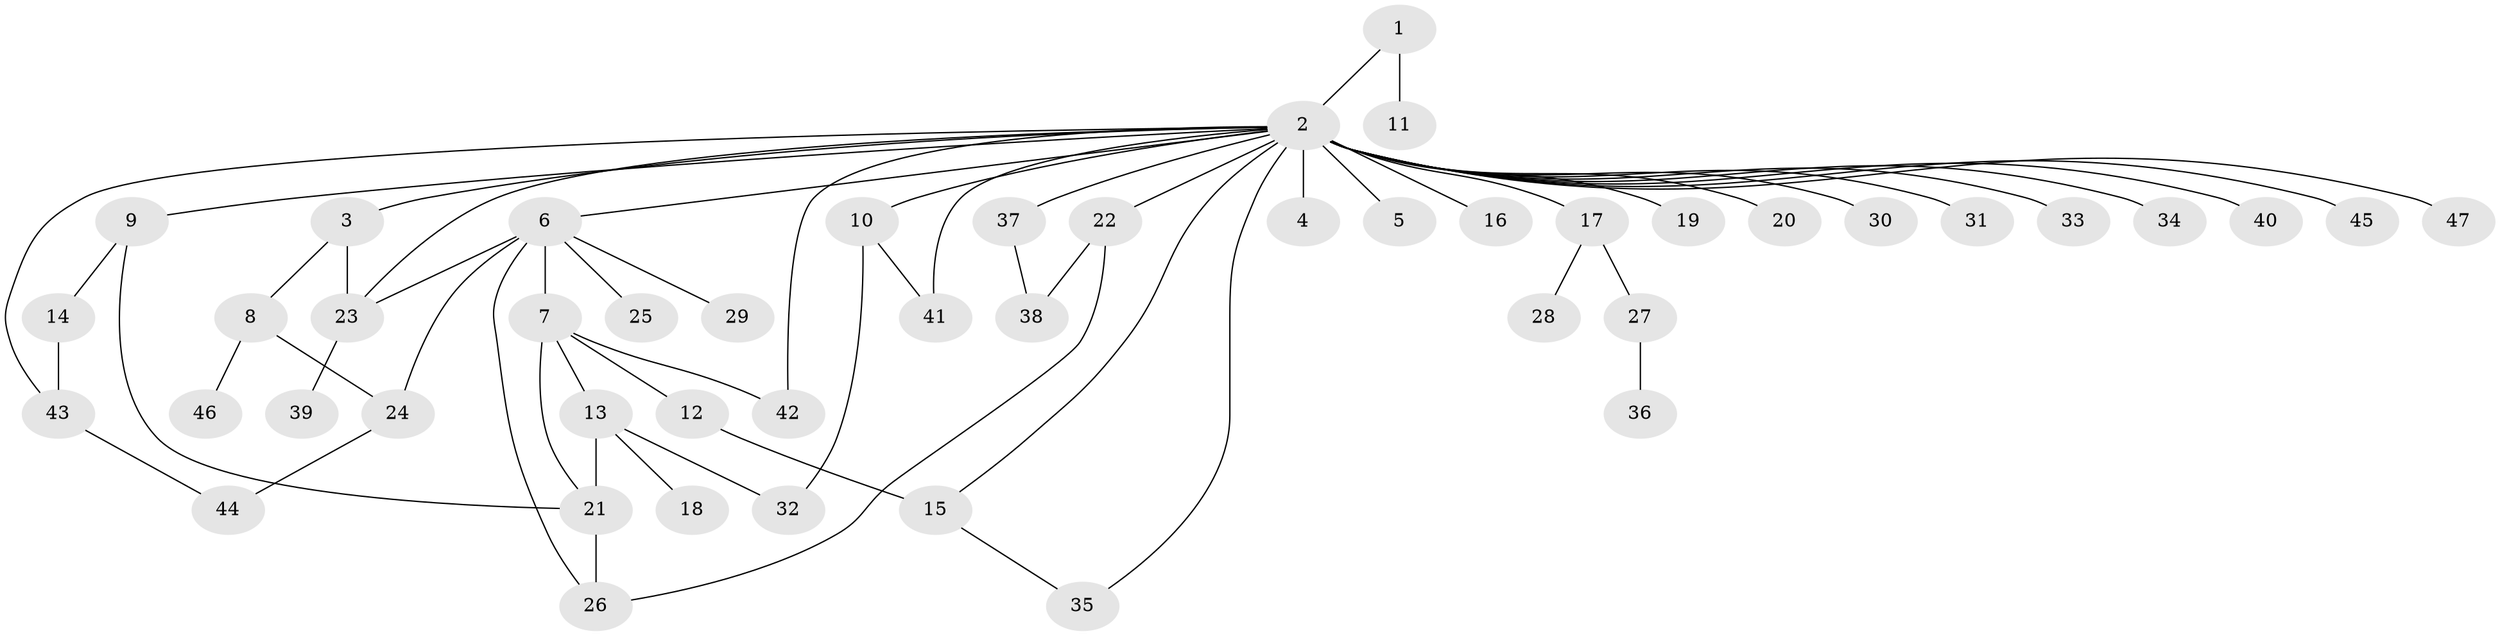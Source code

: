 // original degree distribution, {5: 0.02197802197802198, 28: 0.01098901098901099, 3: 0.13186813186813187, 1: 0.5054945054945055, 2: 0.23076923076923078, 6: 0.02197802197802198, 4: 0.054945054945054944, 9: 0.02197802197802198}
// Generated by graph-tools (version 1.1) at 2025/35/03/09/25 02:35:37]
// undirected, 47 vertices, 61 edges
graph export_dot {
graph [start="1"]
  node [color=gray90,style=filled];
  1;
  2;
  3;
  4;
  5;
  6;
  7;
  8;
  9;
  10;
  11;
  12;
  13;
  14;
  15;
  16;
  17;
  18;
  19;
  20;
  21;
  22;
  23;
  24;
  25;
  26;
  27;
  28;
  29;
  30;
  31;
  32;
  33;
  34;
  35;
  36;
  37;
  38;
  39;
  40;
  41;
  42;
  43;
  44;
  45;
  46;
  47;
  1 -- 2 [weight=1.0];
  1 -- 11 [weight=3.0];
  2 -- 3 [weight=1.0];
  2 -- 4 [weight=1.0];
  2 -- 5 [weight=1.0];
  2 -- 6 [weight=1.0];
  2 -- 9 [weight=1.0];
  2 -- 10 [weight=1.0];
  2 -- 15 [weight=1.0];
  2 -- 16 [weight=1.0];
  2 -- 17 [weight=1.0];
  2 -- 19 [weight=1.0];
  2 -- 20 [weight=1.0];
  2 -- 22 [weight=1.0];
  2 -- 23 [weight=1.0];
  2 -- 30 [weight=1.0];
  2 -- 31 [weight=1.0];
  2 -- 33 [weight=1.0];
  2 -- 34 [weight=1.0];
  2 -- 35 [weight=1.0];
  2 -- 37 [weight=1.0];
  2 -- 40 [weight=1.0];
  2 -- 41 [weight=1.0];
  2 -- 42 [weight=1.0];
  2 -- 43 [weight=1.0];
  2 -- 45 [weight=1.0];
  2 -- 47 [weight=1.0];
  3 -- 8 [weight=1.0];
  3 -- 23 [weight=1.0];
  6 -- 7 [weight=1.0];
  6 -- 23 [weight=1.0];
  6 -- 24 [weight=1.0];
  6 -- 25 [weight=1.0];
  6 -- 26 [weight=1.0];
  6 -- 29 [weight=1.0];
  7 -- 12 [weight=1.0];
  7 -- 13 [weight=1.0];
  7 -- 21 [weight=1.0];
  7 -- 42 [weight=1.0];
  8 -- 24 [weight=1.0];
  8 -- 46 [weight=1.0];
  9 -- 14 [weight=1.0];
  9 -- 21 [weight=1.0];
  10 -- 32 [weight=2.0];
  10 -- 41 [weight=1.0];
  12 -- 15 [weight=7.0];
  13 -- 18 [weight=1.0];
  13 -- 21 [weight=5.0];
  13 -- 32 [weight=1.0];
  14 -- 43 [weight=1.0];
  15 -- 35 [weight=1.0];
  17 -- 27 [weight=1.0];
  17 -- 28 [weight=1.0];
  21 -- 26 [weight=1.0];
  22 -- 26 [weight=1.0];
  22 -- 38 [weight=1.0];
  23 -- 39 [weight=2.0];
  24 -- 44 [weight=1.0];
  27 -- 36 [weight=1.0];
  37 -- 38 [weight=1.0];
  43 -- 44 [weight=1.0];
}
